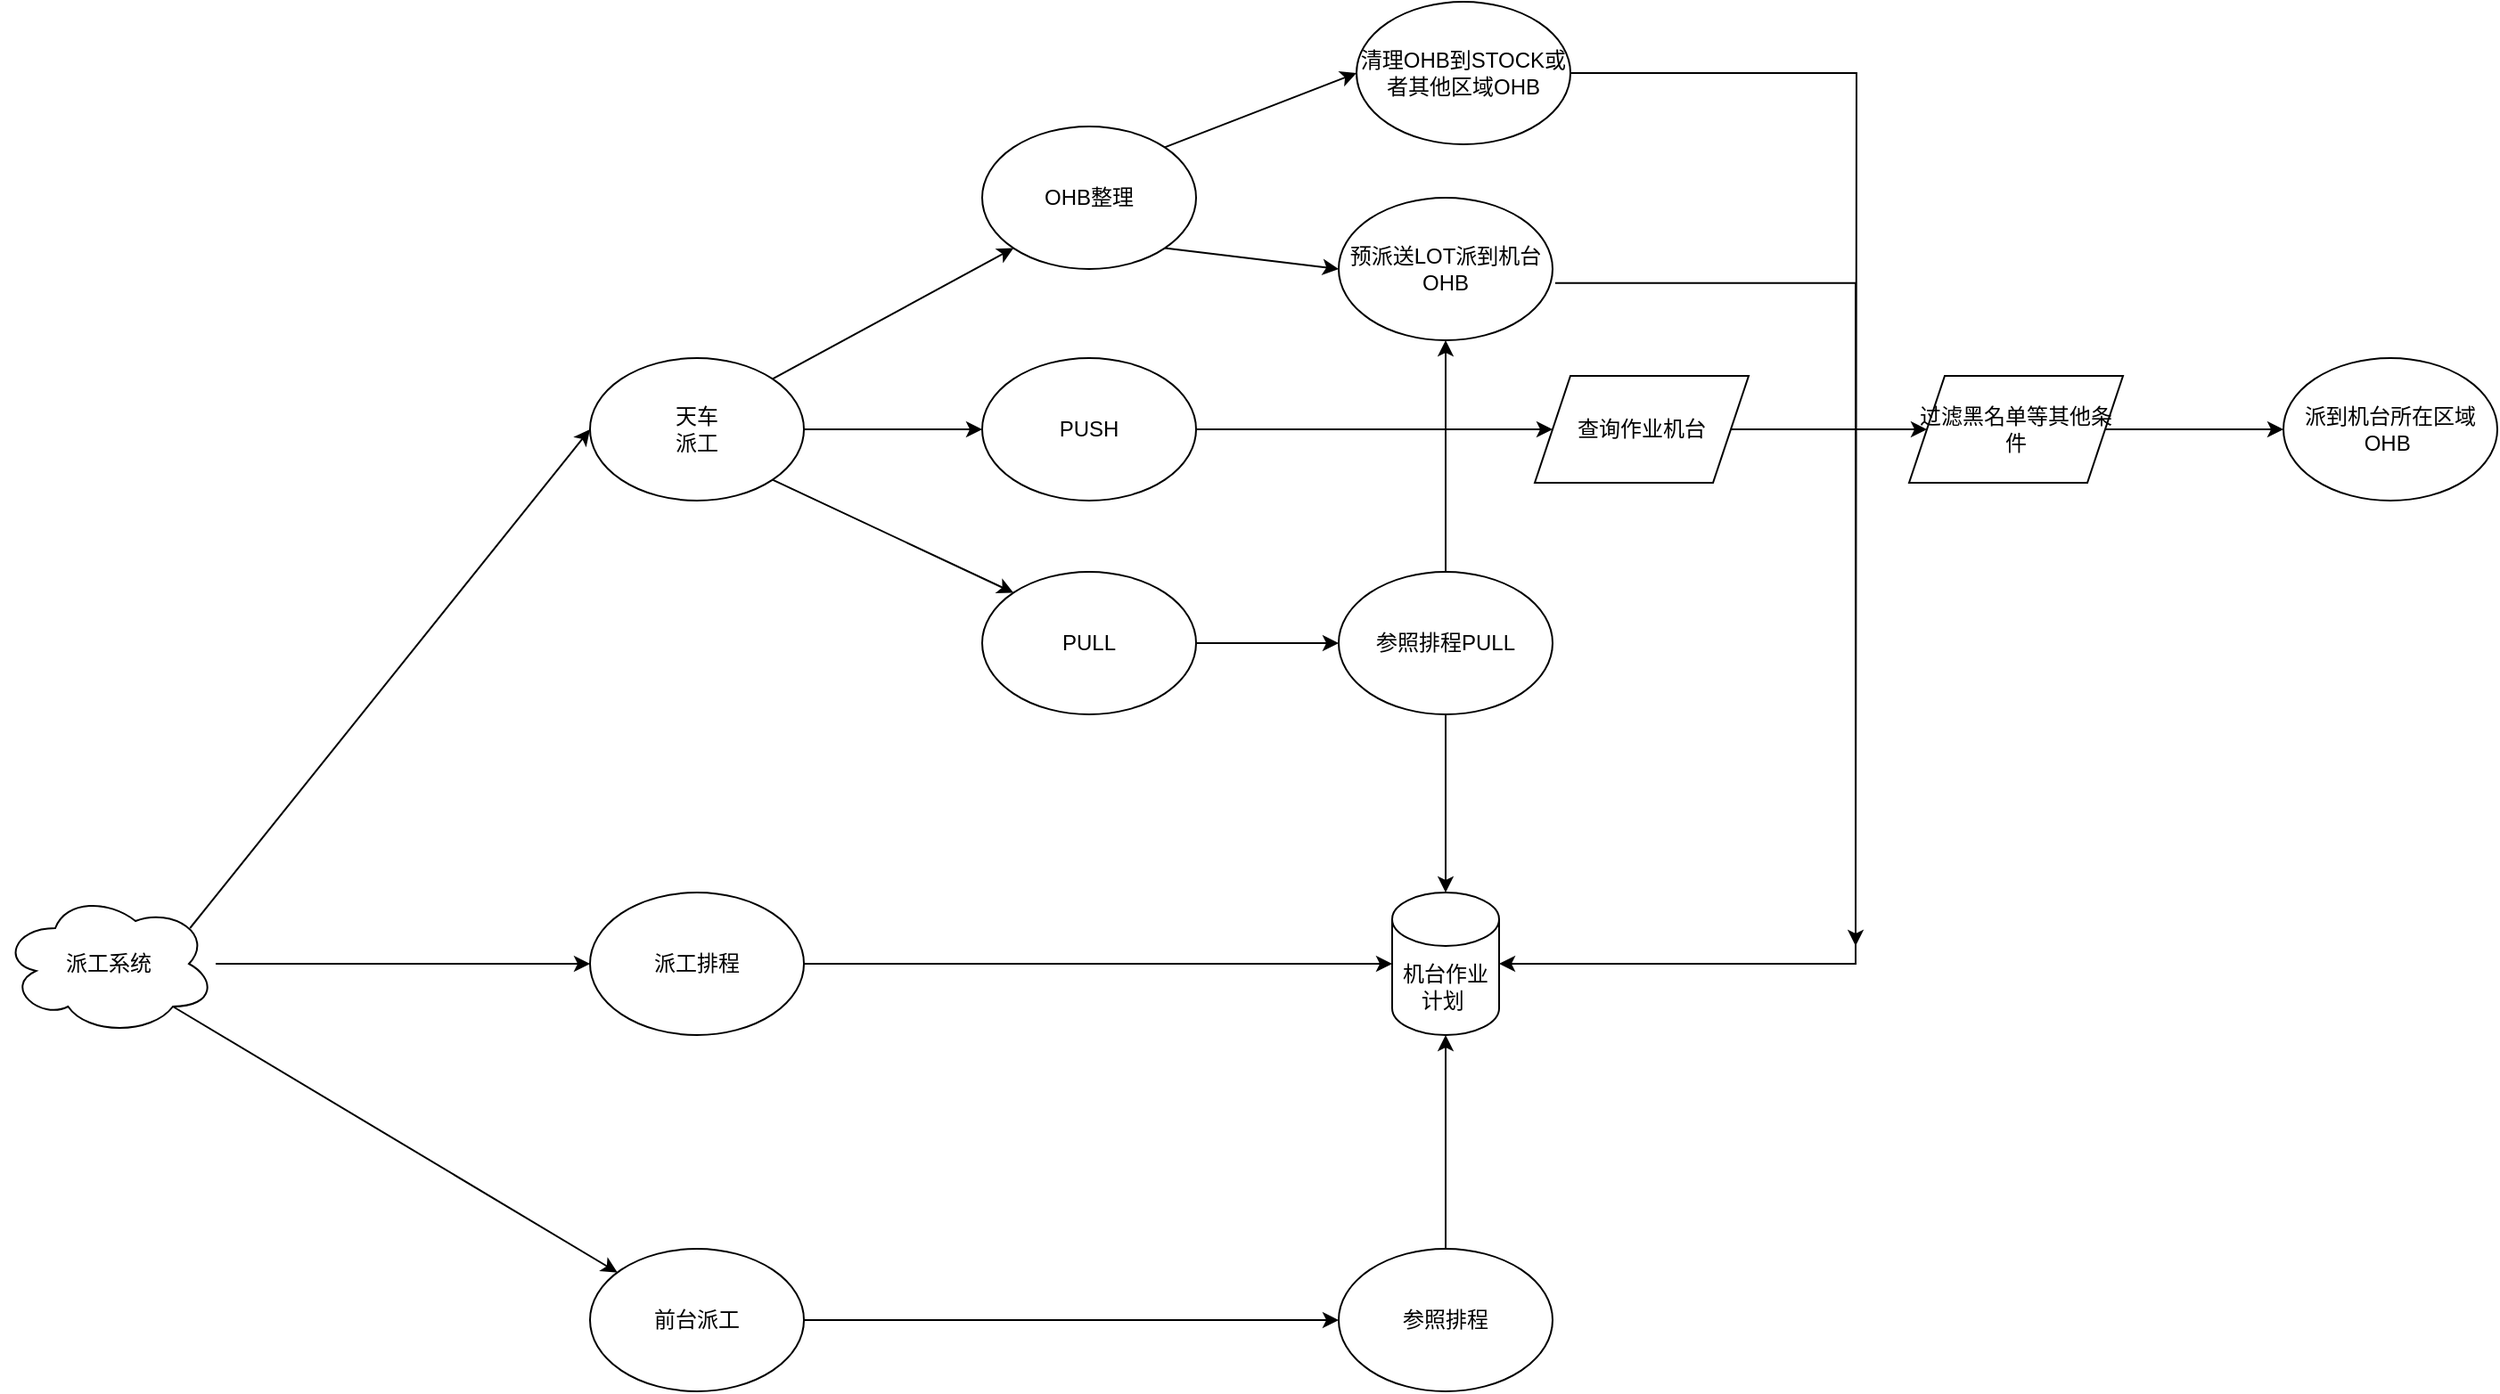 <mxfile version="13.9.2" type="github">
  <diagram id="s71LyRP01pbx-iKrLPZ0" name="第 1 页">
    <mxGraphModel dx="2500" dy="896" grid="1" gridSize="10" guides="1" tooltips="1" connect="1" arrows="1" fold="1" page="1" pageScale="1" pageWidth="827" pageHeight="1169" math="0" shadow="0">
      <root>
        <mxCell id="0" />
        <mxCell id="1" parent="0" />
        <mxCell id="5K5XhttufqZDgXMR2xSY-2" style="edgeStyle=none;rounded=0;orthogonalLoop=1;jettySize=auto;html=1;exitX=1;exitY=1;exitDx=0;exitDy=0;entryX=0;entryY=0;entryDx=0;entryDy=0;" edge="1" parent="1" source="5K5XhttufqZDgXMR2xSY-5" target="5K5XhttufqZDgXMR2xSY-9">
          <mxGeometry relative="1" as="geometry" />
        </mxCell>
        <mxCell id="5K5XhttufqZDgXMR2xSY-3" style="edgeStyle=none;rounded=0;orthogonalLoop=1;jettySize=auto;html=1;exitX=1;exitY=0;exitDx=0;exitDy=0;entryX=0;entryY=1;entryDx=0;entryDy=0;" edge="1" parent="1" source="5K5XhttufqZDgXMR2xSY-5" target="5K5XhttufqZDgXMR2xSY-22">
          <mxGeometry relative="1" as="geometry" />
        </mxCell>
        <mxCell id="5K5XhttufqZDgXMR2xSY-4" value="" style="edgeStyle=none;rounded=0;orthogonalLoop=1;jettySize=auto;html=1;" edge="1" parent="1" source="5K5XhttufqZDgXMR2xSY-5" target="5K5XhttufqZDgXMR2xSY-7">
          <mxGeometry relative="1" as="geometry" />
        </mxCell>
        <mxCell id="5K5XhttufqZDgXMR2xSY-5" value="天车&lt;br&gt;派工" style="ellipse;whiteSpace=wrap;html=1;" vertex="1" parent="1">
          <mxGeometry x="70" y="220" width="120" height="80" as="geometry" />
        </mxCell>
        <mxCell id="5K5XhttufqZDgXMR2xSY-6" value="" style="edgeStyle=none;rounded=0;orthogonalLoop=1;jettySize=auto;html=1;" edge="1" parent="1" source="5K5XhttufqZDgXMR2xSY-7" target="5K5XhttufqZDgXMR2xSY-16">
          <mxGeometry relative="1" as="geometry" />
        </mxCell>
        <mxCell id="5K5XhttufqZDgXMR2xSY-7" value="PUSH" style="ellipse;whiteSpace=wrap;html=1;" vertex="1" parent="1">
          <mxGeometry x="290" y="220" width="120" height="80" as="geometry" />
        </mxCell>
        <mxCell id="5K5XhttufqZDgXMR2xSY-8" style="edgeStyle=none;rounded=0;orthogonalLoop=1;jettySize=auto;html=1;" edge="1" parent="1" source="5K5XhttufqZDgXMR2xSY-9" target="5K5XhttufqZDgXMR2xSY-29">
          <mxGeometry relative="1" as="geometry" />
        </mxCell>
        <mxCell id="5K5XhttufqZDgXMR2xSY-9" value="PULL" style="ellipse;whiteSpace=wrap;html=1;" vertex="1" parent="1">
          <mxGeometry x="290" y="340" width="120" height="80" as="geometry" />
        </mxCell>
        <mxCell id="5K5XhttufqZDgXMR2xSY-10" style="edgeStyle=none;rounded=0;orthogonalLoop=1;jettySize=auto;html=1;entryX=0;entryY=0.5;entryDx=0;entryDy=0;entryPerimeter=0;" edge="1" parent="1" source="5K5XhttufqZDgXMR2xSY-11" target="5K5XhttufqZDgXMR2xSY-12">
          <mxGeometry relative="1" as="geometry" />
        </mxCell>
        <mxCell id="5K5XhttufqZDgXMR2xSY-11" value="派工排程" style="ellipse;whiteSpace=wrap;html=1;" vertex="1" parent="1">
          <mxGeometry x="70" y="520" width="120" height="80" as="geometry" />
        </mxCell>
        <mxCell id="5K5XhttufqZDgXMR2xSY-12" value="机台作业计划&amp;nbsp;" style="shape=cylinder3;whiteSpace=wrap;html=1;boundedLbl=1;backgroundOutline=1;size=15;" vertex="1" parent="1">
          <mxGeometry x="520" y="520" width="60" height="80" as="geometry" />
        </mxCell>
        <mxCell id="5K5XhttufqZDgXMR2xSY-13" style="edgeStyle=none;rounded=0;orthogonalLoop=1;jettySize=auto;html=1;" edge="1" parent="1" source="5K5XhttufqZDgXMR2xSY-14" target="5K5XhttufqZDgXMR2xSY-31">
          <mxGeometry relative="1" as="geometry" />
        </mxCell>
        <mxCell id="5K5XhttufqZDgXMR2xSY-14" value="前台派工" style="ellipse;whiteSpace=wrap;html=1;" vertex="1" parent="1">
          <mxGeometry x="70" y="720" width="120" height="80" as="geometry" />
        </mxCell>
        <mxCell id="5K5XhttufqZDgXMR2xSY-15" value="" style="edgeStyle=none;rounded=0;orthogonalLoop=1;jettySize=auto;html=1;" edge="1" parent="1" source="5K5XhttufqZDgXMR2xSY-16" target="5K5XhttufqZDgXMR2xSY-18">
          <mxGeometry relative="1" as="geometry" />
        </mxCell>
        <mxCell id="5K5XhttufqZDgXMR2xSY-16" value="查询作业机台" style="shape=parallelogram;perimeter=parallelogramPerimeter;whiteSpace=wrap;html=1;fixedSize=1;" vertex="1" parent="1">
          <mxGeometry x="600" y="230" width="120" height="60" as="geometry" />
        </mxCell>
        <mxCell id="5K5XhttufqZDgXMR2xSY-17" style="edgeStyle=none;rounded=0;orthogonalLoop=1;jettySize=auto;html=1;exitX=1;exitY=0.5;exitDx=0;exitDy=0;entryX=0;entryY=0.5;entryDx=0;entryDy=0;" edge="1" parent="1" source="5K5XhttufqZDgXMR2xSY-18" target="5K5XhttufqZDgXMR2xSY-19">
          <mxGeometry relative="1" as="geometry" />
        </mxCell>
        <mxCell id="5K5XhttufqZDgXMR2xSY-18" value="过滤黑名单等其他条件" style="shape=parallelogram;perimeter=parallelogramPerimeter;whiteSpace=wrap;html=1;fixedSize=1;" vertex="1" parent="1">
          <mxGeometry x="810" y="230" width="120" height="60" as="geometry" />
        </mxCell>
        <mxCell id="5K5XhttufqZDgXMR2xSY-19" value="派到机台所在区域OHB&amp;nbsp;" style="ellipse;whiteSpace=wrap;html=1;" vertex="1" parent="1">
          <mxGeometry x="1020" y="220" width="120" height="80" as="geometry" />
        </mxCell>
        <mxCell id="5K5XhttufqZDgXMR2xSY-20" style="edgeStyle=none;rounded=0;orthogonalLoop=1;jettySize=auto;html=1;exitX=1;exitY=0;exitDx=0;exitDy=0;entryX=0;entryY=0.5;entryDx=0;entryDy=0;" edge="1" parent="1" source="5K5XhttufqZDgXMR2xSY-22" target="5K5XhttufqZDgXMR2xSY-24">
          <mxGeometry relative="1" as="geometry" />
        </mxCell>
        <mxCell id="5K5XhttufqZDgXMR2xSY-21" style="edgeStyle=none;rounded=0;orthogonalLoop=1;jettySize=auto;html=1;entryX=0;entryY=0.5;entryDx=0;entryDy=0;exitX=1;exitY=1;exitDx=0;exitDy=0;" edge="1" parent="1" source="5K5XhttufqZDgXMR2xSY-22" target="5K5XhttufqZDgXMR2xSY-26">
          <mxGeometry relative="1" as="geometry" />
        </mxCell>
        <mxCell id="5K5XhttufqZDgXMR2xSY-22" value="OHB整理" style="ellipse;whiteSpace=wrap;html=1;" vertex="1" parent="1">
          <mxGeometry x="290" y="90" width="120" height="80" as="geometry" />
        </mxCell>
        <mxCell id="5K5XhttufqZDgXMR2xSY-23" style="edgeStyle=orthogonalEdgeStyle;rounded=0;orthogonalLoop=1;jettySize=auto;html=1;" edge="1" parent="1" source="5K5XhttufqZDgXMR2xSY-24">
          <mxGeometry relative="1" as="geometry">
            <mxPoint x="780" y="550" as="targetPoint" />
          </mxGeometry>
        </mxCell>
        <mxCell id="5K5XhttufqZDgXMR2xSY-24" value="清理OHB到STOCK或者其他区域OHB" style="ellipse;whiteSpace=wrap;html=1;" vertex="1" parent="1">
          <mxGeometry x="500" y="20" width="120" height="80" as="geometry" />
        </mxCell>
        <mxCell id="5K5XhttufqZDgXMR2xSY-25" style="edgeStyle=orthogonalEdgeStyle;rounded=0;orthogonalLoop=1;jettySize=auto;html=1;entryX=1;entryY=0.5;entryDx=0;entryDy=0;entryPerimeter=0;exitX=1.012;exitY=0.599;exitDx=0;exitDy=0;exitPerimeter=0;" edge="1" parent="1" source="5K5XhttufqZDgXMR2xSY-26" target="5K5XhttufqZDgXMR2xSY-12">
          <mxGeometry relative="1" as="geometry">
            <mxPoint x="720" y="170" as="targetPoint" />
            <Array as="points">
              <mxPoint x="780" y="178" />
              <mxPoint x="780" y="560" />
            </Array>
          </mxGeometry>
        </mxCell>
        <mxCell id="5K5XhttufqZDgXMR2xSY-26" value="预派送LOT派到机台OHB" style="ellipse;whiteSpace=wrap;html=1;" vertex="1" parent="1">
          <mxGeometry x="490" y="130" width="120" height="80" as="geometry" />
        </mxCell>
        <mxCell id="5K5XhttufqZDgXMR2xSY-27" style="edgeStyle=none;rounded=0;orthogonalLoop=1;jettySize=auto;html=1;exitX=0.5;exitY=1;exitDx=0;exitDy=0;entryX=0.5;entryY=0;entryDx=0;entryDy=0;entryPerimeter=0;" edge="1" parent="1" source="5K5XhttufqZDgXMR2xSY-29" target="5K5XhttufqZDgXMR2xSY-12">
          <mxGeometry relative="1" as="geometry" />
        </mxCell>
        <mxCell id="5K5XhttufqZDgXMR2xSY-28" style="edgeStyle=none;rounded=0;orthogonalLoop=1;jettySize=auto;html=1;entryX=0.5;entryY=1;entryDx=0;entryDy=0;" edge="1" parent="1" source="5K5XhttufqZDgXMR2xSY-29" target="5K5XhttufqZDgXMR2xSY-26">
          <mxGeometry relative="1" as="geometry" />
        </mxCell>
        <mxCell id="5K5XhttufqZDgXMR2xSY-29" value="参照排程PULL" style="ellipse;whiteSpace=wrap;html=1;" vertex="1" parent="1">
          <mxGeometry x="490" y="340" width="120" height="80" as="geometry" />
        </mxCell>
        <mxCell id="5K5XhttufqZDgXMR2xSY-30" style="edgeStyle=none;rounded=0;orthogonalLoop=1;jettySize=auto;html=1;entryX=0.5;entryY=1;entryDx=0;entryDy=0;entryPerimeter=0;" edge="1" parent="1" source="5K5XhttufqZDgXMR2xSY-31" target="5K5XhttufqZDgXMR2xSY-12">
          <mxGeometry relative="1" as="geometry" />
        </mxCell>
        <mxCell id="5K5XhttufqZDgXMR2xSY-31" value="参照排程" style="ellipse;whiteSpace=wrap;html=1;" vertex="1" parent="1">
          <mxGeometry x="490" y="720" width="120" height="80" as="geometry" />
        </mxCell>
        <mxCell id="5K5XhttufqZDgXMR2xSY-32" style="edgeStyle=none;rounded=0;orthogonalLoop=1;jettySize=auto;html=1;exitX=0.88;exitY=0.25;exitDx=0;exitDy=0;exitPerimeter=0;entryX=0;entryY=0.5;entryDx=0;entryDy=0;" edge="1" parent="1" source="5K5XhttufqZDgXMR2xSY-35" target="5K5XhttufqZDgXMR2xSY-5">
          <mxGeometry relative="1" as="geometry" />
        </mxCell>
        <mxCell id="5K5XhttufqZDgXMR2xSY-33" style="edgeStyle=none;rounded=0;orthogonalLoop=1;jettySize=auto;html=1;entryX=0;entryY=0.5;entryDx=0;entryDy=0;" edge="1" parent="1" source="5K5XhttufqZDgXMR2xSY-35" target="5K5XhttufqZDgXMR2xSY-11">
          <mxGeometry relative="1" as="geometry" />
        </mxCell>
        <mxCell id="5K5XhttufqZDgXMR2xSY-34" style="edgeStyle=none;rounded=0;orthogonalLoop=1;jettySize=auto;html=1;exitX=0.8;exitY=0.8;exitDx=0;exitDy=0;exitPerimeter=0;" edge="1" parent="1" source="5K5XhttufqZDgXMR2xSY-35" target="5K5XhttufqZDgXMR2xSY-14">
          <mxGeometry relative="1" as="geometry" />
        </mxCell>
        <mxCell id="5K5XhttufqZDgXMR2xSY-35" value="派工系统" style="ellipse;shape=cloud;whiteSpace=wrap;html=1;" vertex="1" parent="1">
          <mxGeometry x="-260" y="520" width="120" height="80" as="geometry" />
        </mxCell>
      </root>
    </mxGraphModel>
  </diagram>
</mxfile>

